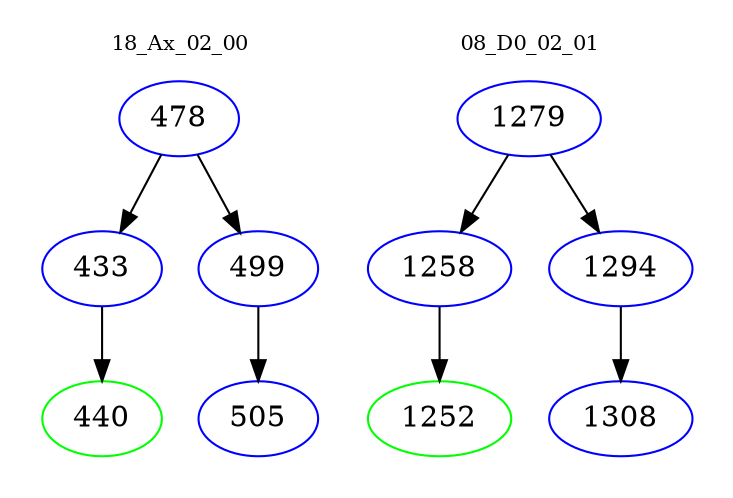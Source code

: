 digraph{
subgraph cluster_0 {
color = white
label = "18_Ax_02_00";
fontsize=10;
T0_478 [label="478", color="blue"]
T0_478 -> T0_433 [color="black"]
T0_433 [label="433", color="blue"]
T0_433 -> T0_440 [color="black"]
T0_440 [label="440", color="green"]
T0_478 -> T0_499 [color="black"]
T0_499 [label="499", color="blue"]
T0_499 -> T0_505 [color="black"]
T0_505 [label="505", color="blue"]
}
subgraph cluster_1 {
color = white
label = "08_D0_02_01";
fontsize=10;
T1_1279 [label="1279", color="blue"]
T1_1279 -> T1_1258 [color="black"]
T1_1258 [label="1258", color="blue"]
T1_1258 -> T1_1252 [color="black"]
T1_1252 [label="1252", color="green"]
T1_1279 -> T1_1294 [color="black"]
T1_1294 [label="1294", color="blue"]
T1_1294 -> T1_1308 [color="black"]
T1_1308 [label="1308", color="blue"]
}
}

